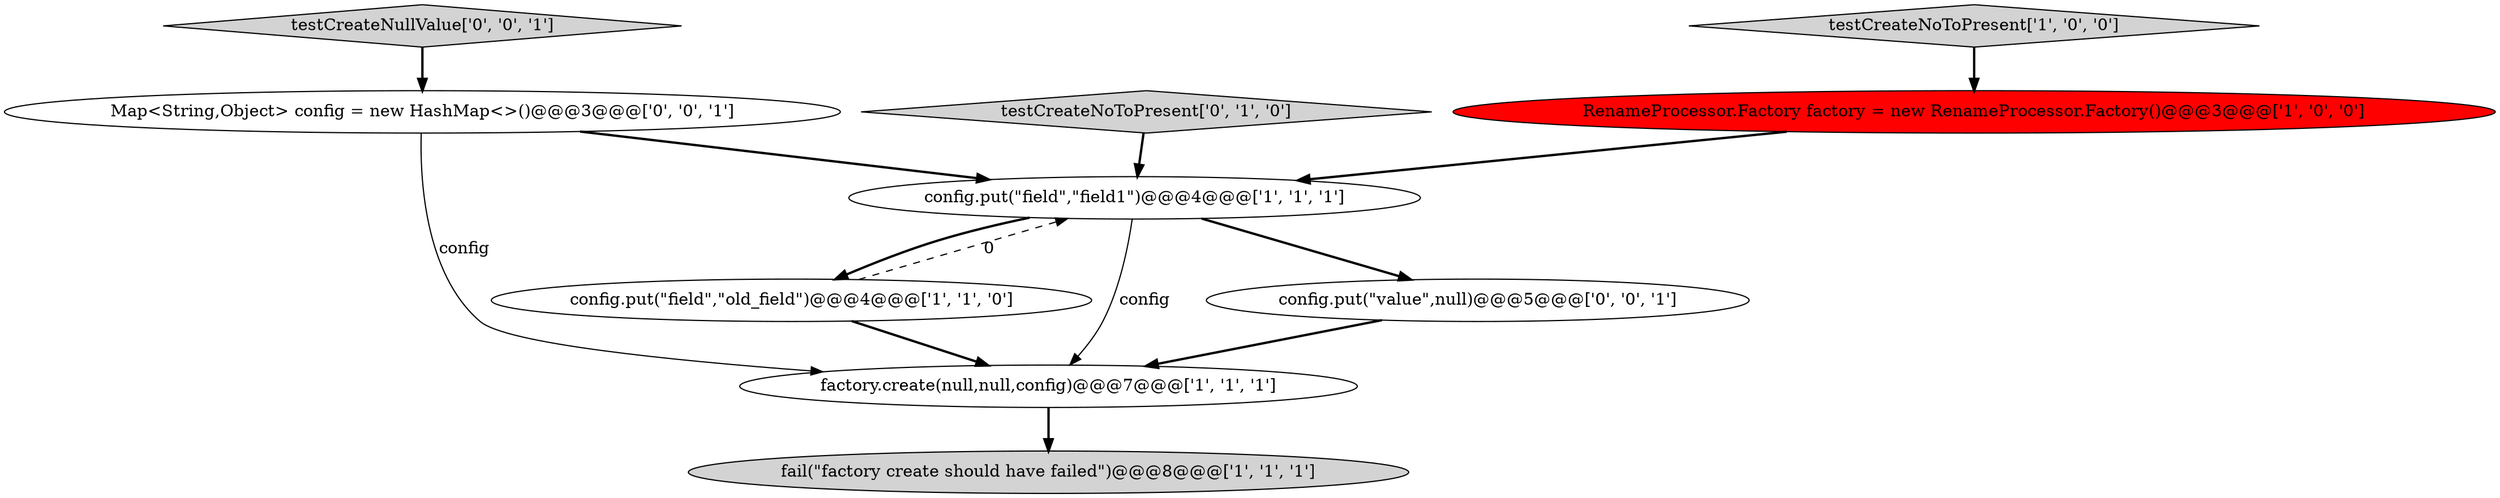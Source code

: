 digraph {
3 [style = filled, label = "RenameProcessor.Factory factory = new RenameProcessor.Factory()@@@3@@@['1', '0', '0']", fillcolor = red, shape = ellipse image = "AAA1AAABBB1BBB"];
7 [style = filled, label = "testCreateNullValue['0', '0', '1']", fillcolor = lightgray, shape = diamond image = "AAA0AAABBB3BBB"];
1 [style = filled, label = "factory.create(null,null,config)@@@7@@@['1', '1', '1']", fillcolor = white, shape = ellipse image = "AAA0AAABBB1BBB"];
2 [style = filled, label = "config.put(\"field\",\"old_field\")@@@4@@@['1', '1', '0']", fillcolor = white, shape = ellipse image = "AAA0AAABBB1BBB"];
0 [style = filled, label = "config.put(\"field\",\"field1\")@@@4@@@['1', '1', '1']", fillcolor = white, shape = ellipse image = "AAA0AAABBB1BBB"];
6 [style = filled, label = "testCreateNoToPresent['0', '1', '0']", fillcolor = lightgray, shape = diamond image = "AAA0AAABBB2BBB"];
8 [style = filled, label = "config.put(\"value\",null)@@@5@@@['0', '0', '1']", fillcolor = white, shape = ellipse image = "AAA0AAABBB3BBB"];
4 [style = filled, label = "testCreateNoToPresent['1', '0', '0']", fillcolor = lightgray, shape = diamond image = "AAA0AAABBB1BBB"];
5 [style = filled, label = "fail(\"factory create should have failed\")@@@8@@@['1', '1', '1']", fillcolor = lightgray, shape = ellipse image = "AAA0AAABBB1BBB"];
9 [style = filled, label = "Map<String,Object> config = new HashMap<>()@@@3@@@['0', '0', '1']", fillcolor = white, shape = ellipse image = "AAA0AAABBB3BBB"];
1->5 [style = bold, label=""];
7->9 [style = bold, label=""];
8->1 [style = bold, label=""];
0->1 [style = solid, label="config"];
4->3 [style = bold, label=""];
6->0 [style = bold, label=""];
9->0 [style = bold, label=""];
2->0 [style = dashed, label="0"];
9->1 [style = solid, label="config"];
2->1 [style = bold, label=""];
3->0 [style = bold, label=""];
0->2 [style = bold, label=""];
0->8 [style = bold, label=""];
}
